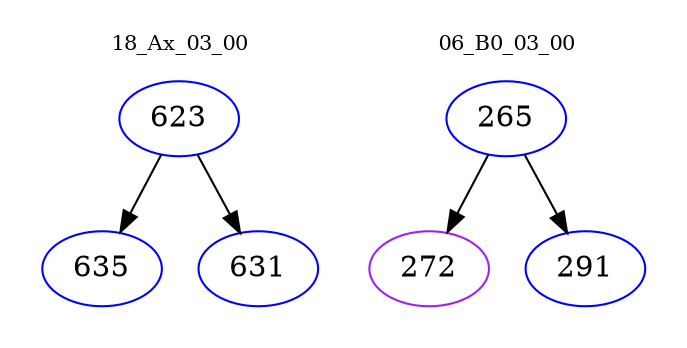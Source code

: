 digraph{
subgraph cluster_0 {
color = white
label = "18_Ax_03_00";
fontsize=10;
T0_623 [label="623", color="blue"]
T0_623 -> T0_635 [color="black"]
T0_635 [label="635", color="blue"]
T0_623 -> T0_631 [color="black"]
T0_631 [label="631", color="blue"]
}
subgraph cluster_1 {
color = white
label = "06_B0_03_00";
fontsize=10;
T1_265 [label="265", color="blue"]
T1_265 -> T1_272 [color="black"]
T1_272 [label="272", color="purple"]
T1_265 -> T1_291 [color="black"]
T1_291 [label="291", color="blue"]
}
}
